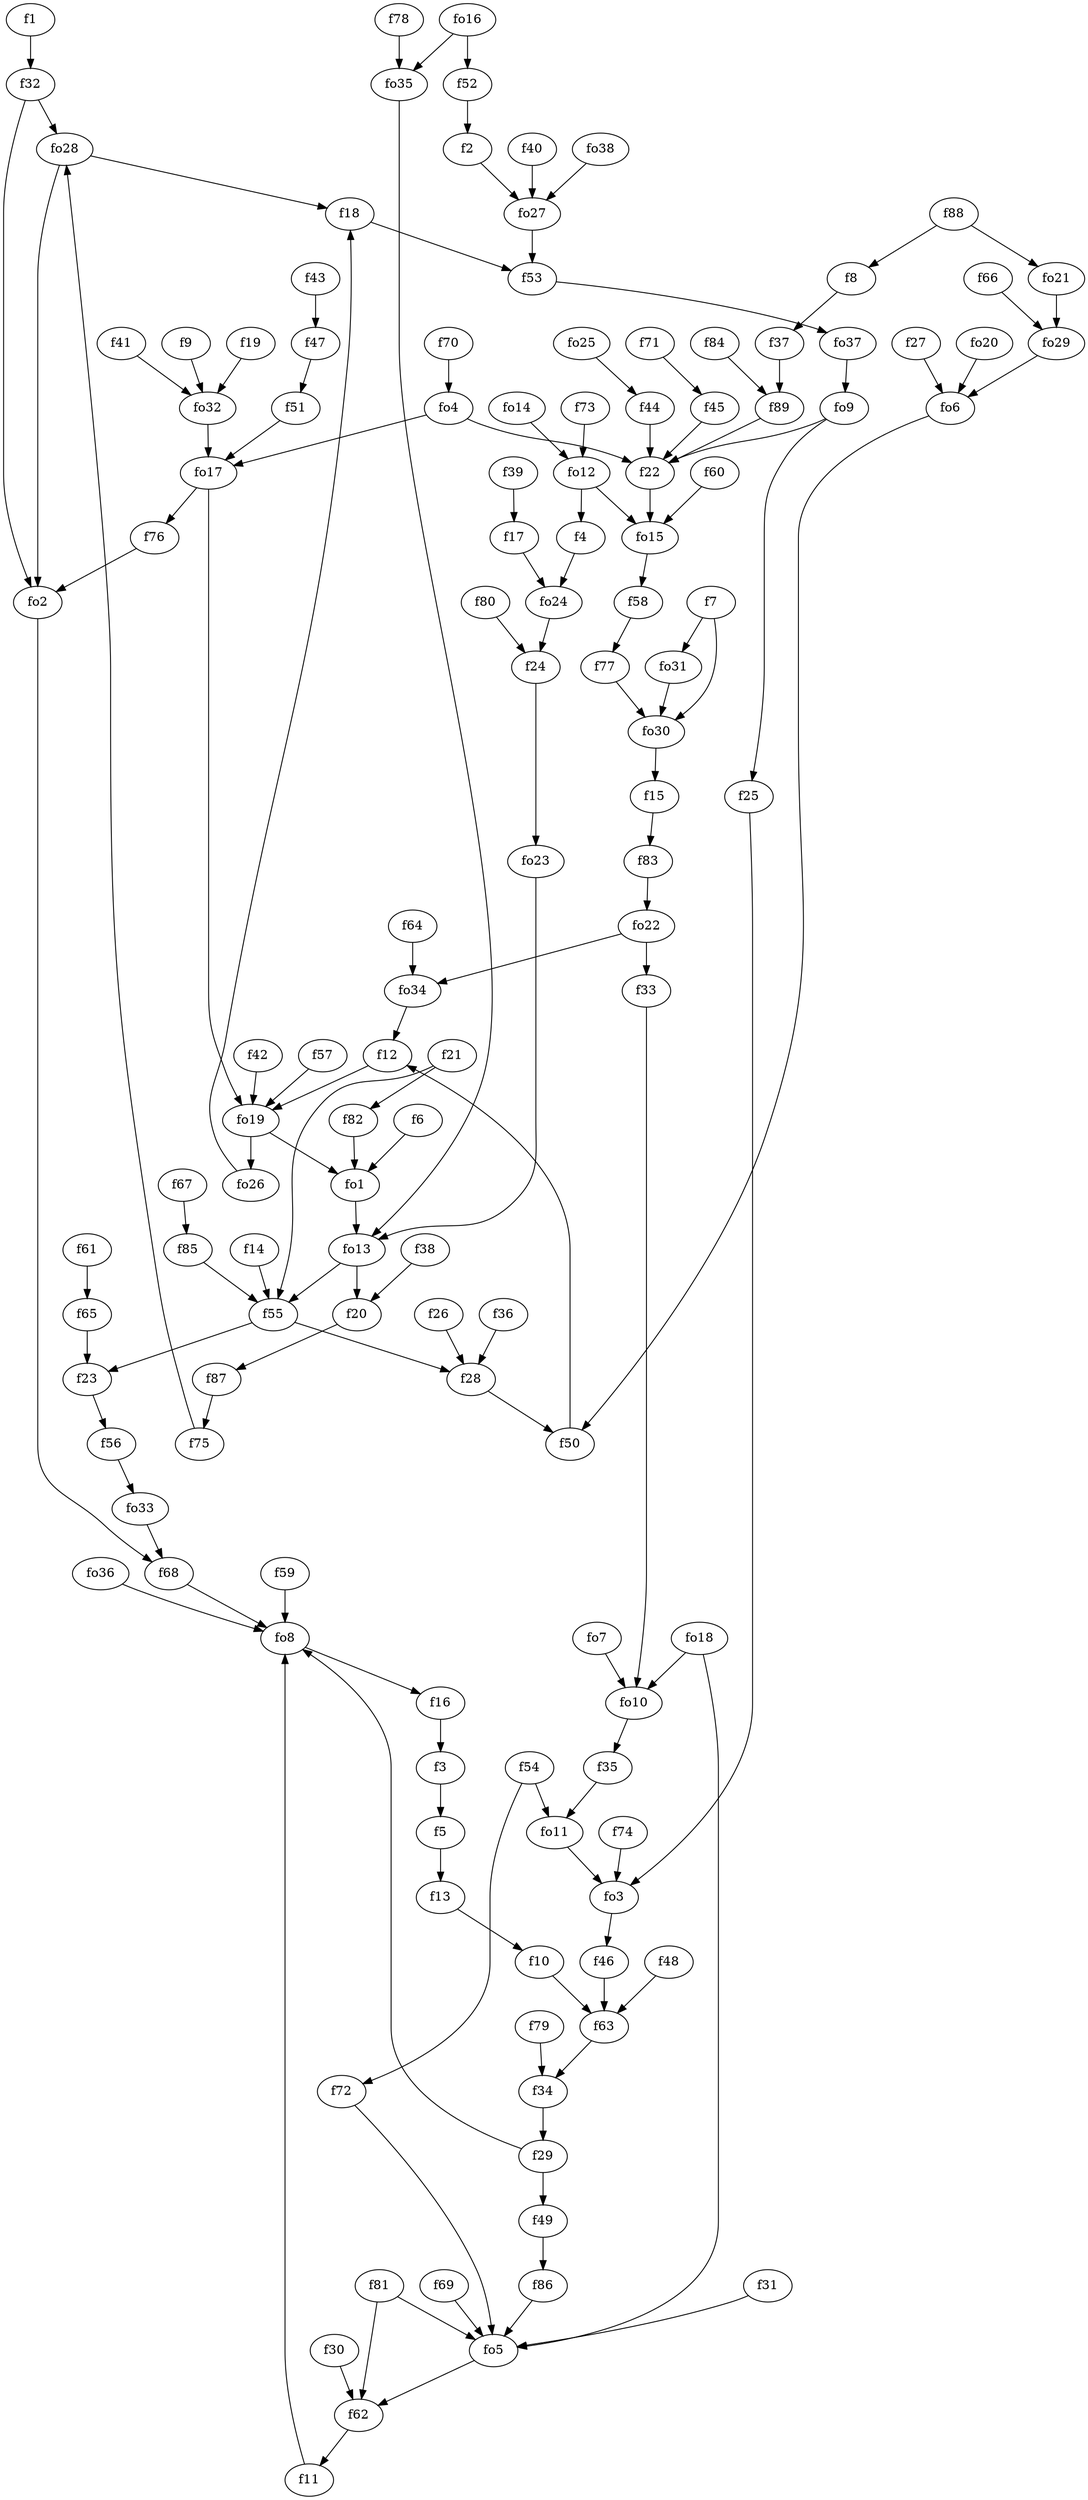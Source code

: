 strict digraph  {
f1;
f2;
f3;
f4;
f5;
f6;
f7;
f8;
f9;
f10;
f11;
f12;
f13;
f14;
f15;
f16;
f17;
f18;
f19;
f20;
f21;
f22;
f23;
f24;
f25;
f26;
f27;
f28;
f29;
f30;
f31;
f32;
f33;
f34;
f35;
f36;
f37;
f38;
f39;
f40;
f41;
f42;
f43;
f44;
f45;
f46;
f47;
f48;
f49;
f50;
f51;
f52;
f53;
f54;
f55;
f56;
f57;
f58;
f59;
f60;
f61;
f62;
f63;
f64;
f65;
f66;
f67;
f68;
f69;
f70;
f71;
f72;
f73;
f74;
f75;
f76;
f77;
f78;
f79;
f80;
f81;
f82;
f83;
f84;
f85;
f86;
f87;
f88;
f89;
fo1;
fo2;
fo3;
fo4;
fo5;
fo6;
fo7;
fo8;
fo9;
fo10;
fo11;
fo12;
fo13;
fo14;
fo15;
fo16;
fo17;
fo18;
fo19;
fo20;
fo21;
fo22;
fo23;
fo24;
fo25;
fo26;
fo27;
fo28;
fo29;
fo30;
fo31;
fo32;
fo33;
fo34;
fo35;
fo36;
fo37;
fo38;
f1 -> f32  [weight=2];
f2 -> fo27  [weight=2];
f3 -> f5  [weight=2];
f4 -> fo24  [weight=2];
f5 -> f13  [weight=2];
f6 -> fo1  [weight=2];
f7 -> fo31  [weight=2];
f7 -> fo30  [weight=2];
f8 -> f37  [weight=2];
f9 -> fo32  [weight=2];
f10 -> f63  [weight=2];
f11 -> fo8  [weight=2];
f12 -> fo19  [weight=2];
f13 -> f10  [weight=2];
f14 -> f55  [weight=2];
f15 -> f83  [weight=2];
f16 -> f3  [weight=2];
f17 -> fo24  [weight=2];
f18 -> f53  [weight=2];
f19 -> fo32  [weight=2];
f20 -> f87  [weight=2];
f21 -> f82  [weight=2];
f21 -> f55  [weight=2];
f22 -> fo15  [weight=2];
f23 -> f56  [weight=2];
f24 -> fo23  [weight=2];
f25 -> fo3  [weight=2];
f26 -> f28  [weight=2];
f27 -> fo6  [weight=2];
f28 -> f50  [weight=2];
f29 -> fo8  [weight=2];
f29 -> f49  [weight=2];
f30 -> f62  [weight=2];
f31 -> fo5  [weight=2];
f32 -> fo2  [weight=2];
f32 -> fo28  [weight=2];
f33 -> fo10  [weight=2];
f34 -> f29  [weight=2];
f35 -> fo11  [weight=2];
f36 -> f28  [weight=2];
f37 -> f89  [weight=2];
f38 -> f20  [weight=2];
f39 -> f17  [weight=2];
f40 -> fo27  [weight=2];
f41 -> fo32  [weight=2];
f42 -> fo19  [weight=2];
f43 -> f47  [weight=2];
f44 -> f22  [weight=2];
f45 -> f22  [weight=2];
f46 -> f63  [weight=2];
f47 -> f51  [weight=2];
f48 -> f63  [weight=2];
f49 -> f86  [weight=2];
f50 -> f12  [weight=2];
f51 -> fo17  [weight=2];
f52 -> f2  [weight=2];
f53 -> fo37  [weight=2];
f54 -> f72  [weight=2];
f54 -> fo11  [weight=2];
f55 -> f23  [weight=2];
f55 -> f28  [weight=2];
f56 -> fo33  [weight=2];
f57 -> fo19  [weight=2];
f58 -> f77  [weight=2];
f59 -> fo8  [weight=2];
f60 -> fo15  [weight=2];
f61 -> f65  [weight=2];
f62 -> f11  [weight=2];
f63 -> f34  [weight=2];
f64 -> fo34  [weight=2];
f65 -> f23  [weight=2];
f66 -> fo29  [weight=2];
f67 -> f85  [weight=2];
f68 -> fo8  [weight=2];
f69 -> fo5  [weight=2];
f70 -> fo4  [weight=2];
f71 -> f45  [weight=2];
f72 -> fo5  [weight=2];
f73 -> fo12  [weight=2];
f74 -> fo3  [weight=2];
f75 -> fo28  [weight=2];
f76 -> fo2  [weight=2];
f77 -> fo30  [weight=2];
f78 -> fo35  [weight=2];
f79 -> f34  [weight=2];
f80 -> f24  [weight=2];
f81 -> f62  [weight=2];
f81 -> fo5  [weight=2];
f82 -> fo1  [weight=2];
f83 -> fo22  [weight=2];
f84 -> f89  [weight=2];
f85 -> f55  [weight=2];
f86 -> fo5  [weight=2];
f87 -> f75  [weight=2];
f88 -> f8  [weight=2];
f88 -> fo21  [weight=2];
f89 -> f22  [weight=2];
fo1 -> fo13  [weight=2];
fo2 -> f68  [weight=2];
fo3 -> f46  [weight=2];
fo4 -> f22  [weight=2];
fo4 -> fo17  [weight=2];
fo5 -> f62  [weight=2];
fo6 -> f50  [weight=2];
fo7 -> fo10  [weight=2];
fo8 -> f16  [weight=2];
fo9 -> f22  [weight=2];
fo9 -> f25  [weight=2];
fo10 -> f35  [weight=2];
fo11 -> fo3  [weight=2];
fo12 -> f4  [weight=2];
fo12 -> fo15  [weight=2];
fo13 -> f55  [weight=2];
fo13 -> f20  [weight=2];
fo14 -> fo12  [weight=2];
fo15 -> f58  [weight=2];
fo16 -> f52  [weight=2];
fo16 -> fo35  [weight=2];
fo17 -> f76  [weight=2];
fo17 -> fo19  [weight=2];
fo18 -> fo5  [weight=2];
fo18 -> fo10  [weight=2];
fo19 -> fo26  [weight=2];
fo19 -> fo1  [weight=2];
fo20 -> fo6  [weight=2];
fo21 -> fo29  [weight=2];
fo22 -> fo34  [weight=2];
fo22 -> f33  [weight=2];
fo23 -> fo13  [weight=2];
fo24 -> f24  [weight=2];
fo25 -> f44  [weight=2];
fo26 -> f18  [weight=2];
fo27 -> f53  [weight=2];
fo28 -> fo2  [weight=2];
fo28 -> f18  [weight=2];
fo29 -> fo6  [weight=2];
fo30 -> f15  [weight=2];
fo31 -> fo30  [weight=2];
fo32 -> fo17  [weight=2];
fo33 -> f68  [weight=2];
fo34 -> f12  [weight=2];
fo35 -> fo13  [weight=2];
fo36 -> fo8  [weight=2];
fo37 -> fo9  [weight=2];
fo38 -> fo27  [weight=2];
}
